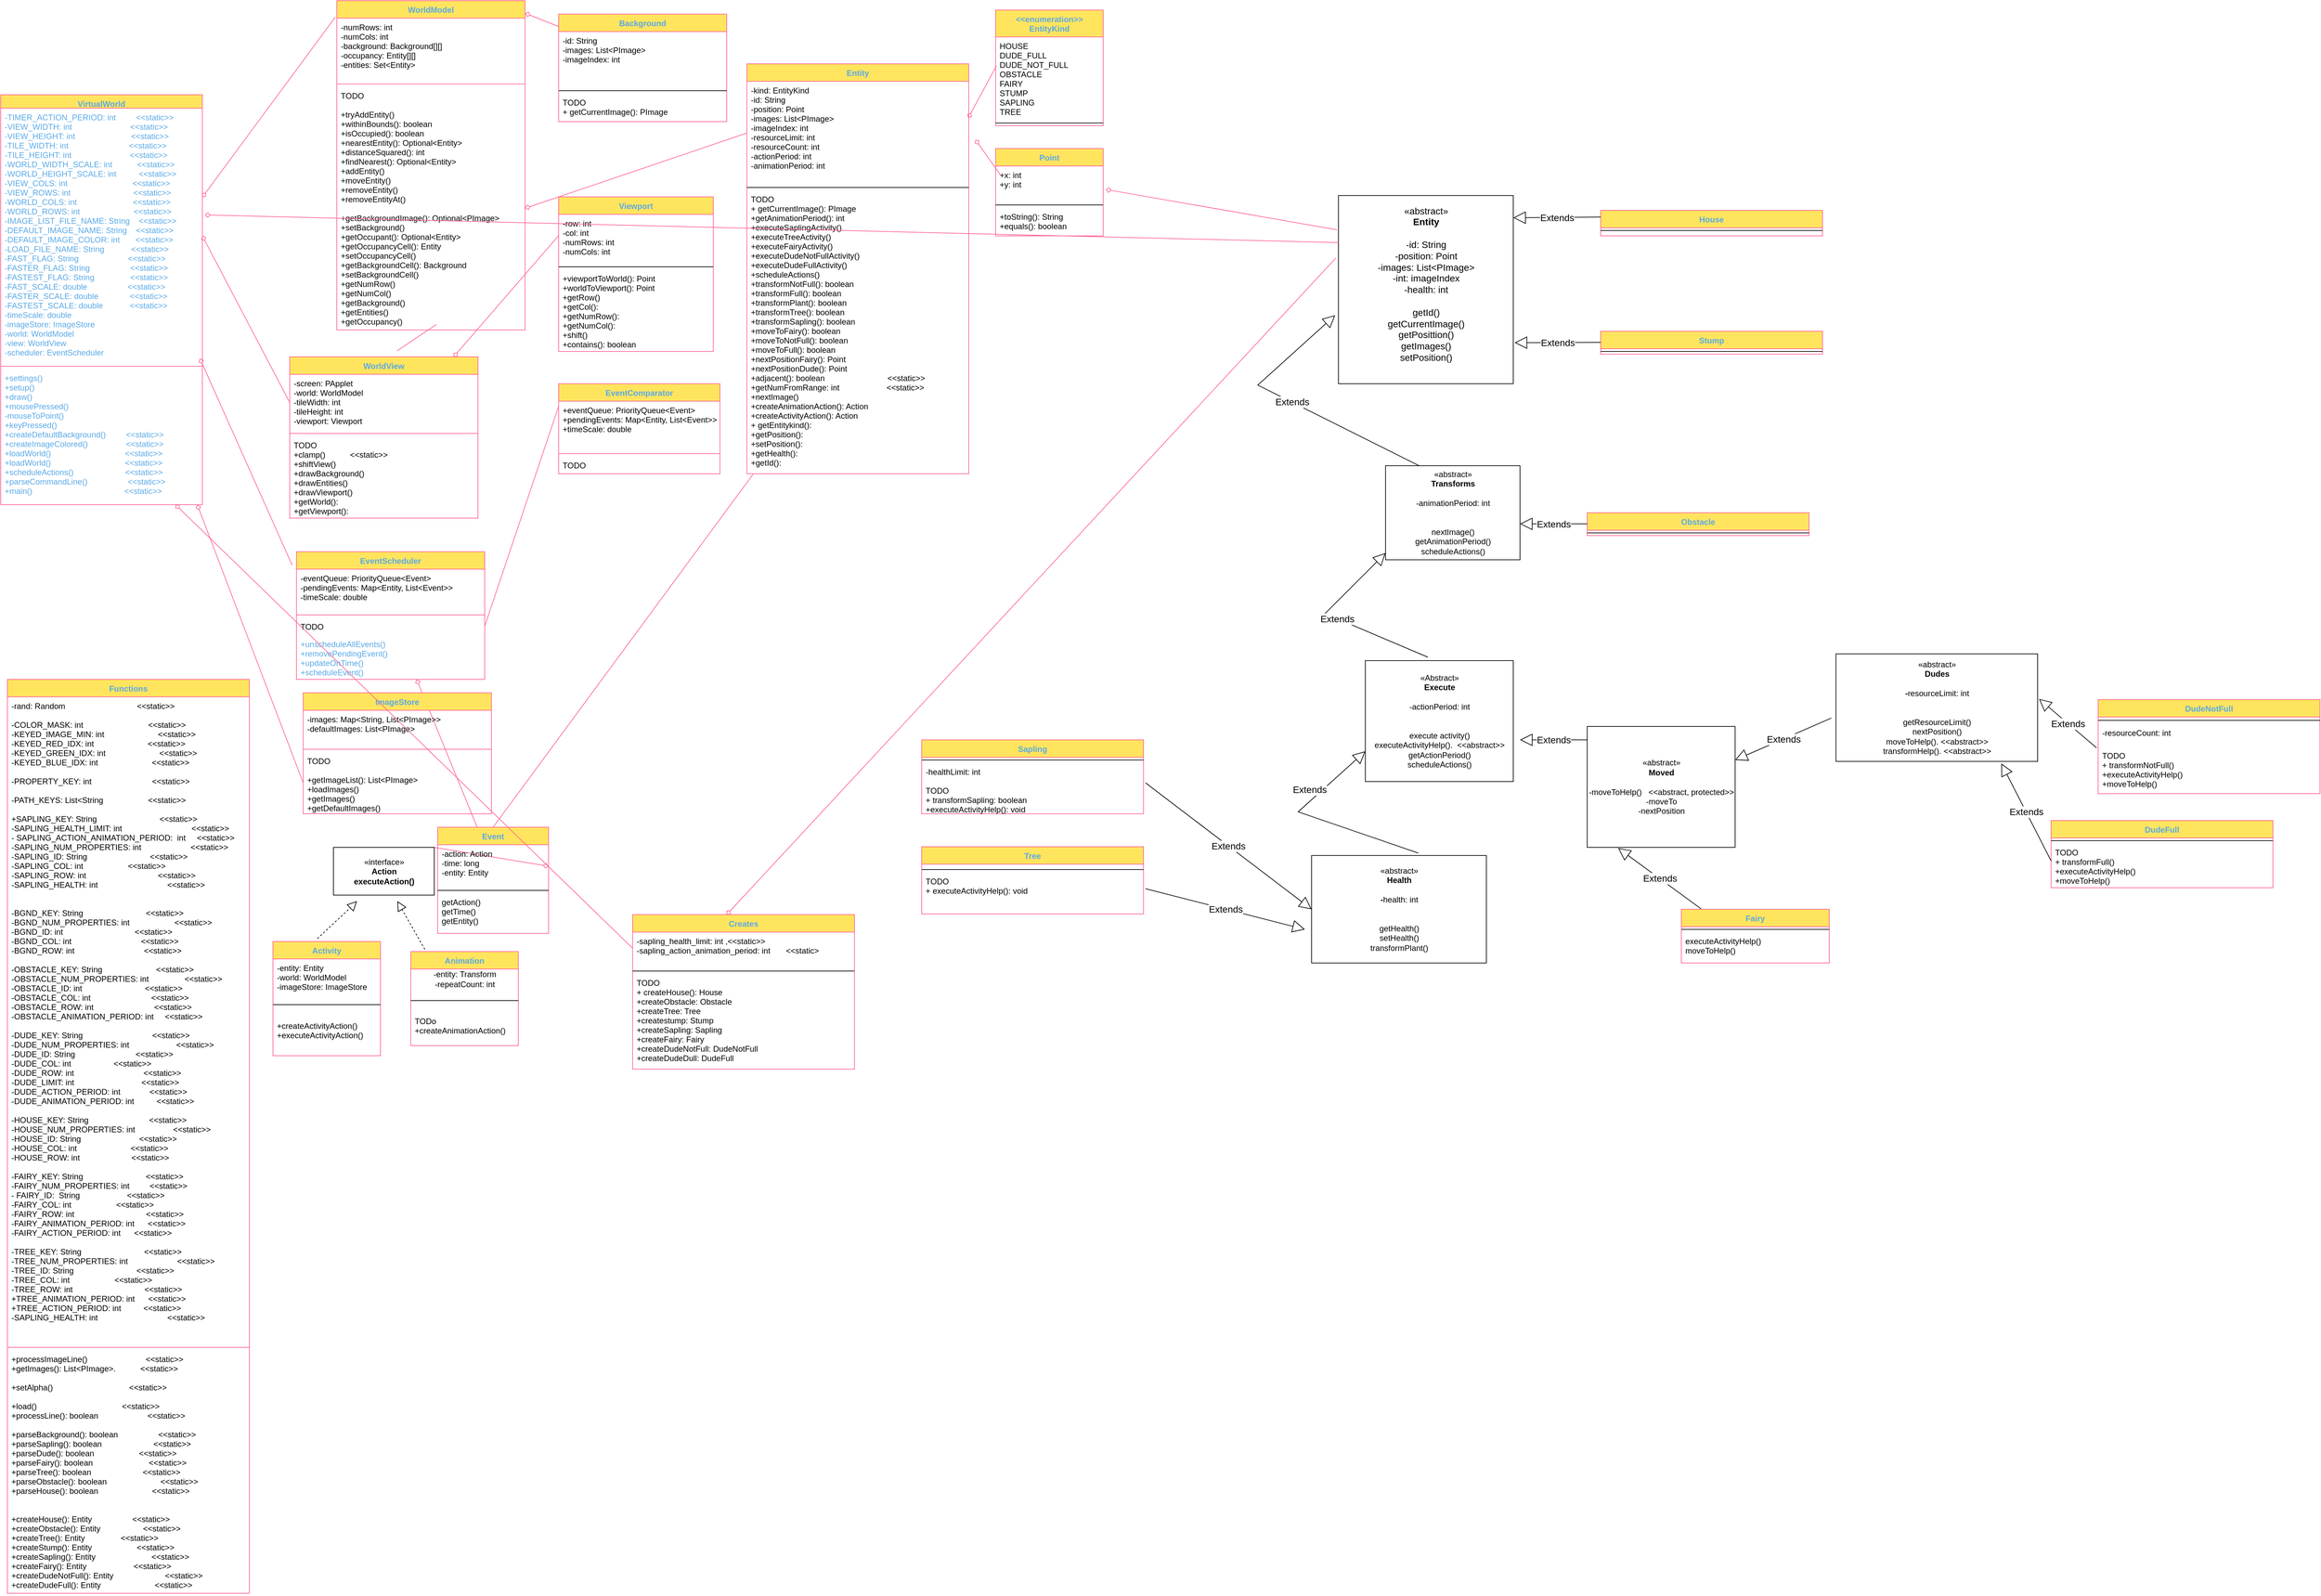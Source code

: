 <mxfile version="15.6.8" type="device"><diagram id="Yo6Zvny2ZRX3JAPKxXua" name="Page 2"><mxGraphModel dx="3106" dy="1766" grid="1" gridSize="10" guides="1" tooltips="1" connect="1" arrows="1" fold="1" page="1" pageScale="1" pageWidth="850" pageHeight="1100" math="0" shadow="0"><root><mxCell id="0"/><mxCell id="1" parent="0"/><mxCell id="8I9pphBKhg92I5GMk5e_-31" value="" style="graphMlID=e0;endArrow=none;strokeColor=#FF6392;strokeWidth=1.0;startArrow=diamond;startFill=0;endFill=1;exitX=1;exitY=0.25;exitDx=0;exitDy=0;fontColor=#5AA9E6;entryX=-0.008;entryY=-0.286;entryDx=0;entryDy=0;entryPerimeter=0;" parent="1" source="8I9pphBKhg92I5GMk5e_-50" target="8I9pphBKhg92I5GMk5e_-57" edge="1"><mxGeometry relative="1" as="geometry"/></mxCell><mxCell id="8I9pphBKhg92I5GMk5e_-32" value="" style="graphMlID=e1;endArrow=none;strokeColor=#FF6392;strokeWidth=1.0;startArrow=diamond;startFill=0;endFill=1;exitX=1;exitY=0.5;exitDx=0;exitDy=0;fontColor=#5AA9E6;entryX=0;entryY=0.5;entryDx=0;entryDy=0;" parent="1" source="8I9pphBKhg92I5GMk5e_-51" target="8I9pphBKhg92I5GMk5e_-61" edge="1"><mxGeometry relative="1" as="geometry"/></mxCell><mxCell id="8I9pphBKhg92I5GMk5e_-33" value="" style="graphMlID=e2;endArrow=none;strokeColor=#FF6392;strokeWidth=1.0;startArrow=diamond;startFill=0;endFill=1;fontColor=#5AA9E6;entryX=0;entryY=0.25;entryDx=0;entryDy=0;" parent="1" source="8I9pphBKhg92I5GMk5e_-60" target="8I9pphBKhg92I5GMk5e_-89" edge="1"><mxGeometry relative="1" as="geometry"><mxPoint x="648" y="240" as="sourcePoint"/></mxGeometry></mxCell><mxCell id="8I9pphBKhg92I5GMk5e_-34" value="" style="graphMlID=e3;endArrow=none;strokeColor=#FF6392;strokeWidth=1.0;startArrow=diamond;startFill=0;endFill=1;exitX=0.988;exitY=-0.077;exitDx=0;exitDy=0;exitPerimeter=0;fontColor=#5AA9E6;entryX=-0.023;entryY=0.105;entryDx=0;entryDy=0;entryPerimeter=0;" parent="1" source="8I9pphBKhg92I5GMk5e_-53" target="8I9pphBKhg92I5GMk5e_-64" edge="1"><mxGeometry relative="1" as="geometry"><mxPoint x="840" y="580" as="targetPoint"/></mxGeometry></mxCell><mxCell id="8I9pphBKhg92I5GMk5e_-35" value="" style="graphMlID=e4;endArrow=none;strokeColor=#FF6392;strokeWidth=1.0;startArrow=diamond;startFill=0;endFill=1;exitX=0.975;exitY=1;exitDx=0;exitDy=0;exitPerimeter=0;fontColor=#5AA9E6;entryX=0;entryY=0.5;entryDx=0;entryDy=0;" parent="1" source="8I9pphBKhg92I5GMk5e_-53" target="8I9pphBKhg92I5GMk5e_-71" edge="1"><mxGeometry relative="1" as="geometry"/></mxCell><mxCell id="8I9pphBKhg92I5GMk5e_-36" value="" style="graphMlID=e5;endArrow=none;strokeColor=#FF6392;strokeWidth=1.0;startArrow=diamond;startFill=0;endFill=1;fontColor=#5AA9E6;exitX=1.001;exitY=-0.077;exitDx=0;exitDy=0;exitPerimeter=0;" parent="1" source="8I9pphBKhg92I5GMk5e_-55" target="8I9pphBKhg92I5GMk5e_-82" edge="1"><mxGeometry relative="1" as="geometry"/></mxCell><mxCell id="8I9pphBKhg92I5GMk5e_-37" value="" style="graphMlID=e6;endArrow=none;strokeColor=#FF6392;strokeWidth=1.0;startArrow=diamond;startFill=0;endFill=1;fontColor=#5AA9E6;" parent="1" source="8I9pphBKhg92I5GMk5e_-64" target="8I9pphBKhg92I5GMk5e_-97" edge="1"><mxGeometry relative="1" as="geometry"/></mxCell><mxCell id="8I9pphBKhg92I5GMk5e_-38" value="" style="graphMlID=e7;endArrow=none;strokeColor=#FF6392;strokeWidth=1.0;startArrow=none;startFill=1;endFill=1;fontColor=#5AA9E6;entryX=0;entryY=0.25;entryDx=0;entryDy=0;exitX=1;exitY=0.5;exitDx=0;exitDy=0;" parent="1" source="8I9pphBKhg92I5GMk5e_-67" target="8I9pphBKhg92I5GMk5e_-72" edge="1"><mxGeometry relative="1" as="geometry"/></mxCell><mxCell id="8I9pphBKhg92I5GMk5e_-39" value="" style="graphMlID=e8;endArrow=none;strokeColor=#FF6392;strokeWidth=1.0;startArrow=diamond;startFill=0;endFill=1;fontColor=#5AA9E6;exitX=1;exitY=0.5;exitDx=0;exitDy=0;entryX=0;entryY=0.5;entryDx=0;entryDy=0;" parent="1" source="8I9pphBKhg92I5GMk5e_-57" target="8I9pphBKhg92I5GMk5e_-86" edge="1"><mxGeometry relative="1" as="geometry"><mxPoint x="710" y="80" as="sourcePoint"/></mxGeometry></mxCell><mxCell id="8I9pphBKhg92I5GMk5e_-40" value="" style="graphMlID=e9;endArrow=none;strokeColor=#FF6392;strokeWidth=1.0;startArrow=diamond;startFill=0;endFill=1;fontColor=#5AA9E6;exitX=1.025;exitY=0.648;exitDx=0;exitDy=0;exitPerimeter=0;entryX=-0.008;entryY=0.182;entryDx=0;entryDy=0;entryPerimeter=0;" parent="1" source="8I9pphBKhg92I5GMk5e_-105" target="PSL6zSekMyn5U7EOFeXM-23" edge="1"><mxGeometry relative="1" as="geometry"><mxPoint x="2030" y="340" as="targetPoint"/></mxGeometry></mxCell><mxCell id="8I9pphBKhg92I5GMk5e_-41" value="" style="graphMlID=e10;endArrow=none;strokeColor=#FF6392;strokeWidth=1.0;startArrow=diamond;startFill=0;endFill=1;fontColor=#5AA9E6;exitX=0.998;exitY=0.132;exitDx=0;exitDy=0;exitPerimeter=0;entryX=0.008;entryY=0.345;entryDx=0;entryDy=0;entryPerimeter=0;" parent="1" source="8I9pphBKhg92I5GMk5e_-85" target="8I9pphBKhg92I5GMk5e_-101" edge="1"><mxGeometry relative="1" as="geometry"/></mxCell><mxCell id="8I9pphBKhg92I5GMk5e_-42" value="" style="graphMlID=e11;endArrow=none;strokeColor=#FF6392;strokeWidth=1.0;startArrow=diamond;startFill=0;endFill=1;fontColor=#5AA9E6;exitX=1;exitY=0.5;exitDx=0;exitDy=0;entryX=1;entryY=0;entryDx=0;entryDy=0;" parent="1" source="8I9pphBKhg92I5GMk5e_-97" target="Oi-61myLRJKskoM-Dxp5-6" edge="1"><mxGeometry relative="1" as="geometry"><mxPoint x="990" y="1093" as="targetPoint"/></mxGeometry></mxCell><mxCell id="8I9pphBKhg92I5GMk5e_-44" value="" style="graphMlID=e13;endArrow=none;strokeColor=#FF6392;strokeWidth=1.0;startArrow=none;startFill=1;endFill=1;fontColor=#5AA9E6;entryX=0.528;entryY=0.978;entryDx=0;entryDy=0;entryPerimeter=0;exitX=0.57;exitY=-0.037;exitDx=0;exitDy=0;exitPerimeter=0;" parent="1" source="8I9pphBKhg92I5GMk5e_-60" target="8I9pphBKhg92I5GMk5e_-57" edge="1"><mxGeometry relative="1" as="geometry"/></mxCell><mxCell id="8I9pphBKhg92I5GMk5e_-45" value="" style="graphMlID=e14;endArrow=none;strokeColor=#FF6392;strokeWidth=1.0;startArrow=none;startFill=1;endFill=1;fontColor=#5AA9E6;exitX=0.5;exitY=0;exitDx=0;exitDy=0;" parent="1" source="8I9pphBKhg92I5GMk5e_-96" target="8I9pphBKhg92I5GMk5e_-88" edge="1"><mxGeometry relative="1" as="geometry"><mxPoint x="1177.699" y="279.661" as="targetPoint"/></mxGeometry></mxCell><mxCell id="8I9pphBKhg92I5GMk5e_-50" value="VirtualWorld" style="swimlane;fontStyle=1;align=center;verticalAlign=top;childLayout=stackLayout;horizontal=1;startSize=20;horizontalStack=0;resizeParent=1;resizeParentMax=0;resizeLast=0;collapsible=1;marginBottom=0;hachureGap=4;pointerEvents=0;fillColor=#FFE45E;strokeColor=#FF6392;fontColor=#5AA9E6;" parent="1" vertex="1"><mxGeometry x="20" y="150" width="300" height="610" as="geometry"/></mxCell><mxCell id="8I9pphBKhg92I5GMk5e_-51" value="-TIMER_ACTION_PERIOD: int         &lt;&lt;static&gt;&gt;&#10;-VIEW_WIDTH: int                          &lt;&lt;static&gt;&gt;&#10;-VIEW_HEIGHT: int                         &lt;&lt;static&gt;&gt;&#10;-TILE_WIDTH: int                           &lt;&lt;static&gt;&gt;&#10;-TILE_HEIGHT: int                          &lt;&lt;static&gt;&gt;&#10;-WORLD_WIDTH_SCALE: int           &lt;&lt;static&gt;&gt;&#10;-WORLD_HEIGHT_SCALE: int          &lt;&lt;static&gt;&gt;&#10;-VIEW_COLS: int                             &lt;&lt;static&gt;&gt;&#10;-VIEW_ROWS: int                            &lt;&lt;static&gt;&gt;&#10;-WORLD_COLS: int                         &lt;&lt;static&gt;&gt;&#10;-WORLD_ROWS: int                        &lt;&lt;static&gt;&gt;&#10;-IMAGE_LIST_FILE_NAME: String    &lt;&lt;static&gt;&gt;&#10;-DEFAULT_IMAGE_NAME: String    &lt;&lt;static&gt;&gt;&#10;-DEFAULT_IMAGE_COLOR: int       &lt;&lt;static&gt;&gt;&#10;-LOAD_FILE_NAME: String            &lt;&lt;static&gt;&gt;&#10;-FAST_FLAG: String                      &lt;&lt;static&gt;&gt;&#10;-FASTER_FLAG: String                  &lt;&lt;static&gt;&gt;&#10;-FASTEST_FLAG: String                &lt;&lt;static&gt;&gt;&#10;-FAST_SCALE: double                  &lt;&lt;static&gt;&gt;&#10;-FASTER_SCALE: double              &lt;&lt;static&gt;&gt;&#10;-FASTEST_SCALE: double            &lt;&lt;static&gt;&gt;&#10;-timeScale: double&#10;-imageStore: ImageStore&#10;-world: WorldModel&#10;-view: WorldView&#10;-scheduler: EventScheduler" style="text;strokeColor=none;fillColor=none;align=left;verticalAlign=top;spacingLeft=4;spacingRight=4;overflow=hidden;rotatable=0;points=[[0,0.5],[1,0.5]];portConstraint=eastwest;fontColor=#5AA9E6;" parent="8I9pphBKhg92I5GMk5e_-50" vertex="1"><mxGeometry y="20" width="300" height="380" as="geometry"/></mxCell><mxCell id="8I9pphBKhg92I5GMk5e_-52" value="" style="line;strokeWidth=1;fillColor=none;align=left;verticalAlign=middle;spacingTop=-1;spacingLeft=3;spacingRight=3;rotatable=0;labelPosition=right;points=[];portConstraint=eastwest;strokeColor=#FF6392;fontColor=#5AA9E6;" parent="8I9pphBKhg92I5GMk5e_-50" vertex="1"><mxGeometry y="400" width="300" height="8" as="geometry"/></mxCell><mxCell id="8I9pphBKhg92I5GMk5e_-53" value="+settings()&#10;+setup()&#10;+draw()&#10;+mousePressed()&#10;-mouseToPoint()&#10;+keyPressed()&#10;+createDefaultBackground()         &lt;&lt;static&gt;&gt;&#10;+createImageColored()                 &lt;&lt;static&gt;&gt;&#10;+loadWorld()                                 &lt;&lt;static&gt;&gt;&#10;+loadWorld()                                 &lt;&lt;static&gt;&gt;&#10;+scheduleActions()                       &lt;&lt;static&gt;&gt;&#10;+parseCommandLine()                  &lt;&lt;static&gt;&gt;&#10;+main()                                         &lt;&lt;static&gt;&gt;" style="text;strokeColor=none;fillColor=none;align=left;verticalAlign=top;spacingLeft=4;spacingRight=4;overflow=hidden;rotatable=0;points=[[0,0.5],[1,0.5]];portConstraint=eastwest;fontColor=#5AA9E6;" parent="8I9pphBKhg92I5GMk5e_-50" vertex="1"><mxGeometry y="408" width="300" height="202" as="geometry"/></mxCell><mxCell id="8I9pphBKhg92I5GMk5e_-54" value="WorldModel" style="swimlane;fontStyle=1;align=center;verticalAlign=top;childLayout=stackLayout;horizontal=1;startSize=26;horizontalStack=0;resizeParent=1;resizeParentMax=0;resizeLast=0;collapsible=1;marginBottom=0;hachureGap=4;pointerEvents=0;sketch=0;fontColor=#5AA9E6;strokeColor=#FF6392;fillColor=#FFE45E;" parent="1" vertex="1"><mxGeometry x="520" y="10" width="280" height="490" as="geometry"/></mxCell><mxCell id="8I9pphBKhg92I5GMk5e_-55" value="-numRows: int&#10;-numCols: int&#10;-background: Background[][]&#10;-occupancy: Entity[][]&#10;-entities: Set&lt;Entity&gt;" style="text;strokeColor=none;fillColor=none;align=left;verticalAlign=top;spacingLeft=4;spacingRight=4;overflow=hidden;rotatable=0;points=[[0,0.5],[1,0.5]];portConstraint=eastwest;fontColor=#000000;" parent="8I9pphBKhg92I5GMk5e_-54" vertex="1"><mxGeometry y="26" width="280" height="94" as="geometry"/></mxCell><mxCell id="8I9pphBKhg92I5GMk5e_-56" value="" style="line;strokeWidth=1;fillColor=none;align=left;verticalAlign=middle;spacingTop=-1;spacingLeft=3;spacingRight=3;rotatable=0;labelPosition=right;points=[];portConstraint=eastwest;strokeColor=#FF6392;fontColor=#5AA9E6;" parent="8I9pphBKhg92I5GMk5e_-54" vertex="1"><mxGeometry y="120" width="280" height="8" as="geometry"/></mxCell><mxCell id="8I9pphBKhg92I5GMk5e_-57" value="TODO&#10;&#10;+tryAddEntity()                             &#10;+withinBounds(): boolean                     &#10;+isOccupied(): boolean&#10;+nearestEntity(): Optional&lt;Entity&gt;           &#10;+distanceSquared(): int                      &#10;+findNearest(): Optional&lt;Entity&gt;             &#10;+addEntity()                                &#10;+moveEntity()                                &#10;+removeEntity()                             &#10;+removeEntityAt()                          &#10;&#10;+getBackgroundImage(): Optional&lt;PImage&gt;      &#10;+setBackground()                             &#10;+getOccupant(): Optional&lt;Entity&gt;             &#10;+getOccupancyCell(): Entity                 &#10;+setOccupancyCell()                        &#10;+getBackgroundCell(): Background            &#10;+setBackgroundCell()  &#10;+getNumRow()&#10;+getNumCol()&#10;+getBackground()&#10;+getEntities()&#10;+getOccupancy()                       " style="text;strokeColor=none;fillColor=none;align=left;verticalAlign=top;spacingLeft=4;spacingRight=4;overflow=hidden;rotatable=0;points=[[0,0.5],[1,0.5]];portConstraint=eastwest;fontColor=#020405;" parent="8I9pphBKhg92I5GMk5e_-54" vertex="1"><mxGeometry y="128" width="280" height="362" as="geometry"/></mxCell><mxCell id="8I9pphBKhg92I5GMk5e_-60" value="WorldView" style="swimlane;fontStyle=1;align=center;verticalAlign=top;childLayout=stackLayout;horizontal=1;startSize=26;horizontalStack=0;resizeParent=1;resizeParentMax=0;resizeLast=0;collapsible=1;marginBottom=0;hachureGap=4;pointerEvents=0;sketch=0;fontColor=#5AA9E6;strokeColor=#FF6392;fillColor=#FFE45E;" parent="1" vertex="1"><mxGeometry x="450" y="540" width="280" height="240" as="geometry"/></mxCell><mxCell id="8I9pphBKhg92I5GMk5e_-61" value="-screen: PApplet&#10;-world: WorldModel&#10;-tileWidth: int&#10;-tileHeight: int&#10;-viewport: Viewport" style="text;strokeColor=none;fillColor=none;align=left;verticalAlign=top;spacingLeft=4;spacingRight=4;overflow=hidden;rotatable=0;points=[[0,0.5],[1,0.5]];portConstraint=eastwest;fontColor=#000000;" parent="8I9pphBKhg92I5GMk5e_-60" vertex="1"><mxGeometry y="26" width="280" height="84" as="geometry"/></mxCell><mxCell id="8I9pphBKhg92I5GMk5e_-62" value="" style="line;strokeWidth=1;fillColor=none;align=left;verticalAlign=middle;spacingTop=-1;spacingLeft=3;spacingRight=3;rotatable=0;labelPosition=right;points=[];portConstraint=eastwest;strokeColor=#FF6392;fontColor=#5AA9E6;" parent="8I9pphBKhg92I5GMk5e_-60" vertex="1"><mxGeometry y="110" width="280" height="8" as="geometry"/></mxCell><mxCell id="8I9pphBKhg92I5GMk5e_-63" value="TODO&#10;+clamp()           &lt;&lt;static&gt;&gt;                          &#10;+shiftView()                                 &#10;+drawBackground()                           &#10;+drawEntities()                             &#10;+drawViewport()    &#10;+getWorld():&#10;+getViewport():                         " style="text;strokeColor=none;fillColor=none;align=left;verticalAlign=top;spacingLeft=4;spacingRight=4;overflow=hidden;rotatable=0;points=[[0,0.5],[1,0.5]];portConstraint=eastwest;fontColor=#000000;" parent="8I9pphBKhg92I5GMk5e_-60" vertex="1"><mxGeometry y="118" width="280" height="122" as="geometry"/></mxCell><mxCell id="8I9pphBKhg92I5GMk5e_-64" value="EventScheduler" style="swimlane;fontStyle=1;align=center;verticalAlign=top;childLayout=stackLayout;horizontal=1;startSize=26;horizontalStack=0;resizeParent=1;resizeParentMax=0;resizeLast=0;collapsible=1;marginBottom=0;hachureGap=4;pointerEvents=0;sketch=0;fontColor=#5AA9E6;strokeColor=#FF6392;fillColor=#FFE45E;" parent="1" vertex="1"><mxGeometry x="460" y="830" width="280" height="190" as="geometry"/></mxCell><mxCell id="8I9pphBKhg92I5GMk5e_-65" value="-eventQueue: PriorityQueue&lt;Event&gt;&#10;-pendingEvents: Map&lt;Entity, List&lt;Event&gt;&gt;&#10;-timeScale: double" style="text;strokeColor=none;fillColor=none;align=left;verticalAlign=top;spacingLeft=4;spacingRight=4;overflow=hidden;rotatable=0;points=[[0,0.5],[1,0.5]];portConstraint=eastwest;fontColor=#000000;" parent="8I9pphBKhg92I5GMk5e_-64" vertex="1"><mxGeometry y="26" width="280" height="64" as="geometry"/></mxCell><mxCell id="8I9pphBKhg92I5GMk5e_-66" value="" style="line;strokeWidth=1;fillColor=none;align=left;verticalAlign=middle;spacingTop=-1;spacingLeft=3;spacingRight=3;rotatable=0;labelPosition=right;points=[];portConstraint=eastwest;strokeColor=#FF6392;fontColor=#5AA9E6;" parent="8I9pphBKhg92I5GMk5e_-64" vertex="1"><mxGeometry y="90" width="280" height="8" as="geometry"/></mxCell><mxCell id="8I9pphBKhg92I5GMk5e_-67" value="TODO" style="text;strokeColor=none;fillColor=none;align=left;verticalAlign=top;spacingLeft=4;spacingRight=4;overflow=hidden;rotatable=0;points=[[0,0.5],[1,0.5]];portConstraint=eastwest;fontColor=#000000;" parent="8I9pphBKhg92I5GMk5e_-64" vertex="1"><mxGeometry y="98" width="280" height="26" as="geometry"/></mxCell><mxCell id="8I9pphBKhg92I5GMk5e_-76" value="+unscheduleAllEvents()                       &#10;+removePendingEvent()                       &#10;+updateOnTime()   &#10;+scheduleEvent()                                                      " style="text;strokeColor=none;fillColor=none;align=left;verticalAlign=top;spacingLeft=4;spacingRight=4;overflow=hidden;rotatable=0;points=[[0,0.5],[1,0.5]];portConstraint=eastwest;fontColor=#5AA9E6;" parent="8I9pphBKhg92I5GMk5e_-64" vertex="1"><mxGeometry y="124" width="280" height="66" as="geometry"/></mxCell><mxCell id="8I9pphBKhg92I5GMk5e_-68" value="ImageStore" style="swimlane;fontStyle=1;align=center;verticalAlign=top;childLayout=stackLayout;horizontal=1;startSize=26;horizontalStack=0;resizeParent=1;resizeParentMax=0;resizeLast=0;collapsible=1;marginBottom=0;hachureGap=4;pointerEvents=0;sketch=0;fontColor=#5AA9E6;strokeColor=#FF6392;fillColor=#FFE45E;" parent="1" vertex="1"><mxGeometry x="470" y="1040" width="280" height="180" as="geometry"/></mxCell><mxCell id="8I9pphBKhg92I5GMk5e_-69" value="-images: Map&lt;String, List&lt;PImage&gt;&gt;&#10;-defaultImages: List&lt;PImage&gt;" style="text;strokeColor=none;fillColor=none;align=left;verticalAlign=top;spacingLeft=4;spacingRight=4;overflow=hidden;rotatable=0;points=[[0,0.5],[1,0.5]];portConstraint=eastwest;fontColor=#000000;" parent="8I9pphBKhg92I5GMk5e_-68" vertex="1"><mxGeometry y="26" width="280" height="54" as="geometry"/></mxCell><mxCell id="8I9pphBKhg92I5GMk5e_-70" value="" style="line;strokeWidth=1;fillColor=none;align=left;verticalAlign=middle;spacingTop=-1;spacingLeft=3;spacingRight=3;rotatable=0;labelPosition=right;points=[];portConstraint=eastwest;strokeColor=#FF6392;fontColor=#5AA9E6;" parent="8I9pphBKhg92I5GMk5e_-68" vertex="1"><mxGeometry y="80" width="280" height="8" as="geometry"/></mxCell><mxCell id="8I9pphBKhg92I5GMk5e_-71" value="TODO&#10;&#10;+getImageList(): List&lt;PImage&gt;             &#10;+loadImages()    &#10;+getImages()&#10;+getDefaultImages()                         " style="text;strokeColor=none;fillColor=none;align=left;verticalAlign=top;spacingLeft=4;spacingRight=4;overflow=hidden;rotatable=0;points=[[0,0.5],[1,0.5]];portConstraint=eastwest;fontColor=#000000;" parent="8I9pphBKhg92I5GMk5e_-68" vertex="1"><mxGeometry y="88" width="280" height="92" as="geometry"/></mxCell><mxCell id="8I9pphBKhg92I5GMk5e_-72" value="EventComparator" style="swimlane;fontStyle=1;align=center;verticalAlign=top;childLayout=stackLayout;horizontal=1;startSize=26;horizontalStack=0;resizeParent=1;resizeParentMax=0;resizeLast=0;collapsible=1;marginBottom=0;hachureGap=4;pointerEvents=0;sketch=0;fontColor=#5AA9E6;strokeColor=#FF6392;fillColor=#FFE45E;" parent="1" vertex="1"><mxGeometry x="850" y="580" width="240" height="134" as="geometry"/></mxCell><mxCell id="8I9pphBKhg92I5GMk5e_-73" value="+eventQueue: PriorityQueue&lt;Event&gt;&#10;+pendingEvents: Map&lt;Entity, List&lt;Event&gt;&gt;&#10;+timeScale: double" style="text;strokeColor=none;fillColor=none;align=left;verticalAlign=top;spacingLeft=4;spacingRight=4;overflow=hidden;rotatable=0;points=[[0,0.5],[1,0.5]];portConstraint=eastwest;fontColor=#000000;" parent="8I9pphBKhg92I5GMk5e_-72" vertex="1"><mxGeometry y="26" width="240" height="74" as="geometry"/></mxCell><mxCell id="8I9pphBKhg92I5GMk5e_-74" value="" style="line;strokeWidth=1;fillColor=none;align=left;verticalAlign=middle;spacingTop=-1;spacingLeft=3;spacingRight=3;rotatable=0;labelPosition=right;points=[];portConstraint=eastwest;strokeColor=#FF6392;fontColor=#5AA9E6;" parent="8I9pphBKhg92I5GMk5e_-72" vertex="1"><mxGeometry y="100" width="240" height="8" as="geometry"/></mxCell><mxCell id="8I9pphBKhg92I5GMk5e_-75" value="TODO" style="text;strokeColor=none;fillColor=none;align=left;verticalAlign=top;spacingLeft=4;spacingRight=4;overflow=hidden;rotatable=0;points=[[0,0.5],[1,0.5]];portConstraint=eastwest;fontColor=#000000;" parent="8I9pphBKhg92I5GMk5e_-72" vertex="1"><mxGeometry y="108" width="240" height="26" as="geometry"/></mxCell><mxCell id="8I9pphBKhg92I5GMk5e_-77" value="Functions" style="swimlane;fontStyle=1;align=center;verticalAlign=top;childLayout=stackLayout;horizontal=1;startSize=26;horizontalStack=0;resizeParent=1;resizeParentMax=0;resizeLast=0;collapsible=1;marginBottom=0;hachureGap=4;pointerEvents=0;sketch=0;fontColor=#5AA9E6;strokeColor=#FF6392;fillColor=#FFE45E;" parent="1" vertex="1"><mxGeometry x="30.0" y="1020" width="360" height="1360" as="geometry"/></mxCell><mxCell id="8I9pphBKhg92I5GMk5e_-78" value="-rand: Random                                &lt;&lt;static&gt;&gt;&#10;&#10;-COLOR_MASK: int                             &lt;&lt;static&gt;&gt;&#10;-KEYED_IMAGE_MIN: int                        &lt;&lt;static&gt;&gt;&#10;-KEYED_RED_IDX: int                        &lt;&lt;static&gt;&gt;&#10;-KEYED_GREEN_IDX: int                        &lt;&lt;static&gt;&gt;&#10;-KEYED_BLUE_IDX: int                        &lt;&lt;static&gt;&gt;&#10;&#10;-PROPERTY_KEY: int                           &lt;&lt;static&gt;&gt;&#10;&#10;-PATH_KEYS: List&lt;String                    &lt;&lt;static&gt;&gt;&#10;&#10;+SAPLING_KEY: String                            &lt;&lt;static&gt;&gt;&#10;-SAPLING_HEALTH_LIMIT: int                               &lt;&lt;static&gt;&gt;&#10;- SAPLING_ACTION_ANIMATION_PERIOD:  int     &lt;&lt;static&gt;&gt;&#10;-SAPLING_NUM_PROPERTIES: int                      &lt;&lt;static&gt;&gt;&#10;-SAPLING_ID: String                            &lt;&lt;static&gt;&gt;&#10;-SAPLING_COL: int                    &lt;&lt;static&gt;&gt;&#10;-SAPLING_ROW: int                                &lt;&lt;static&gt;&gt;&#10;-SAPLING_HEALTH: int                               &lt;&lt;static&gt;&gt;&#10;&#10;&#10;-BGND_KEY: String                            &lt;&lt;static&gt;&gt;&#10;-BGND_NUM_PROPERTIES: int                    &lt;&lt;static&gt;&gt;&#10;-BGND_ID: int                                &lt;&lt;static&gt;&gt;&#10;-BGND_COL: int                               &lt;&lt;static&gt;&gt;&#10;-BGND_ROW: int                               &lt;&lt;static&gt;&gt;&#10;&#10;-OBSTACLE_KEY: String                        &lt;&lt;static&gt;&gt;&#10;-OBSTACLE_NUM_PROPERTIES: int                &lt;&lt;static&gt;&gt;&#10;-OBSTACLE_ID: int                            &lt;&lt;static&gt;&gt;&#10;-OBSTACLE_COL: int                           &lt;&lt;static&gt;&gt;&#10;-OBSTACLE_ROW: int                           &lt;&lt;static&gt;&gt;&#10;-OBSTACLE_ANIMATION_PERIOD: int     &lt;&lt;static&gt;&gt;&#10;&#10;-DUDE_KEY: String                               &lt;&lt;static&gt;&gt;&#10;-DUDE_NUM_PROPERTIES: int                     &lt;&lt;static&gt;&gt;&#10;-DUDE_ID: String                           &lt;&lt;static&gt;&gt;&#10;-DUDE_COL: int                   &lt;&lt;static&gt;&gt;&#10;-DUDE_ROW: int                               &lt;&lt;static&gt;&gt;&#10;-DUDE_LIMIT: int                              &lt;&lt;static&gt;&gt;&#10;-DUDE_ACTION_PERIOD: int             &lt;&lt;static&gt;&gt;&#10;-DUDE_ANIMATION_PERIOD: int          &lt;&lt;static&gt;&gt;&#10;&#10;-HOUSE_KEY: String                           &lt;&lt;static&gt;&gt;&#10;-HOUSE_NUM_PROPERTIES: int                 &lt;&lt;static&gt;&gt;&#10;-HOUSE_ID: String                          &lt;&lt;static&gt;&gt;&#10;-HOUSE_COL: int                        &lt;&lt;static&gt;&gt;&#10;-HOUSE_ROW: int                       &lt;&lt;static&gt;&gt;&#10;&#10;-FAIRY_KEY: String                            &lt;&lt;static&gt;&gt;&#10;-FAIRY_NUM_PROPERTIES: int         &lt;&lt;static&gt;&gt;&#10;- FAIRY_ID:  String                     &lt;&lt;static&gt;&gt;&#10;-FAIRY_COL: int                    &lt;&lt;static&gt;&gt;&#10;-FAIRY_ROW: int                                &lt;&lt;static&gt;&gt;&#10;-FAIRY_ANIMATION_PERIOD: int      &lt;&lt;static&gt;&gt;&#10;-FAIRY_ACTION_PERIOD: int      &lt;&lt;static&gt;&gt;&#10;&#10;-TREE_KEY: String                            &lt;&lt;static&gt;&gt;&#10;-TREE_NUM_PROPERTIES: int                      &lt;&lt;static&gt;&gt;&#10;-TREE_ID: String                            &lt;&lt;static&gt;&gt;&#10;-TREE_COL: int                    &lt;&lt;static&gt;&gt;&#10;-TREE_ROW: int                                &lt;&lt;static&gt;&gt;&#10;+TREE_ANIMATION_PERIOD: int      &lt;&lt;static&gt;&gt;&#10;+TREE_ACTION_PERIOD: int          &lt;&lt;static&gt;&gt;&#10;-SAPLING_HEALTH: int                               &lt;&lt;static&gt;&gt;&#10;" style="text;strokeColor=none;fillColor=none;align=left;verticalAlign=top;spacingLeft=4;spacingRight=4;overflow=hidden;rotatable=0;points=[[0,0.5],[1,0.5]];portConstraint=eastwest;fontColor=#000000;" parent="8I9pphBKhg92I5GMk5e_-77" vertex="1"><mxGeometry y="26" width="360" height="964" as="geometry"/></mxCell><mxCell id="8I9pphBKhg92I5GMk5e_-79" value="" style="line;strokeWidth=1;fillColor=none;align=left;verticalAlign=middle;spacingTop=-1;spacingLeft=3;spacingRight=3;rotatable=0;labelPosition=right;points=[];portConstraint=eastwest;strokeColor=#FF6392;fontColor=#5AA9E6;" parent="8I9pphBKhg92I5GMk5e_-77" vertex="1"><mxGeometry y="990" width="360" height="8" as="geometry"/></mxCell><mxCell id="8I9pphBKhg92I5GMk5e_-80" value="+processImageLine()                          &lt;&lt;static&gt;&gt;&#10;+getImages(): List&lt;PImage&gt;.           &lt;&lt;static&gt;&gt;&#10;&#10;+setAlpha()                                  &lt;&lt;static&gt;&gt;&#10;&#10;+load()                                      &lt;&lt;static&gt;&gt;&#10;+processLine(): boolean                      &lt;&lt;static&gt;&gt;&#10;&#10;+parseBackground(): boolean                  &lt;&lt;static&gt;&gt;&#10;+parseSapling(): boolean                       &lt;&lt;static&gt;&gt;&#10;+parseDude(): boolean                    &lt;&lt;static&gt;&gt;&#10;+parseFairy(): boolean                         &lt;&lt;static&gt;&gt;&#10;+parseTree(): boolean                       &lt;&lt;static&gt;&gt;&#10;+parseObstacle(): boolean                        &lt;&lt;static&gt;&gt;&#10;+parseHouse(): boolean                        &lt;&lt;static&gt;&gt;&#10;&#10;&#10;+createHouse(): Entity                  &lt;&lt;static&gt;&gt;&#10;+createObstacle(): Entity                   &lt;&lt;static&gt;&gt;&#10;+createTree(): Entity                &lt;&lt;static&gt;&gt;&#10;+createStump(): Entity                    &lt;&lt;static&gt;&gt;&#10;+createSapling(): Entity                         &lt;&lt;static&gt;&gt;&#10;+createFairy(): Entity                     &lt;&lt;static&gt;&gt;&#10;+createDudeNotFull(): Entity                       &lt;&lt;static&gt;&gt;&#10;+createDudeFull(): Entity                        &lt;&lt;static&gt;&gt;" style="text;strokeColor=none;fillColor=none;align=left;verticalAlign=top;spacingLeft=4;spacingRight=4;overflow=hidden;rotatable=0;points=[[0,0.5],[1,0.5]];portConstraint=eastwest;fontColor=#000000;" parent="8I9pphBKhg92I5GMk5e_-77" vertex="1"><mxGeometry y="998" width="360" height="362" as="geometry"/></mxCell><mxCell id="8I9pphBKhg92I5GMk5e_-81" value="Background" style="swimlane;fontStyle=1;align=center;verticalAlign=top;childLayout=stackLayout;horizontal=1;startSize=26;horizontalStack=0;resizeParent=1;resizeParentMax=0;resizeLast=0;collapsible=1;marginBottom=0;hachureGap=4;pointerEvents=0;sketch=0;fontColor=#5AA9E6;strokeColor=#FF6392;fillColor=#FFE45E;" parent="1" vertex="1"><mxGeometry x="850" y="30" width="250" height="160" as="geometry"/></mxCell><mxCell id="8I9pphBKhg92I5GMk5e_-82" value="-id: String&#10;-images: List&lt;PImage&gt;&#10;-imageIndex: int&#10;" style="text;strokeColor=none;fillColor=none;align=left;verticalAlign=top;spacingLeft=4;spacingRight=4;overflow=hidden;rotatable=0;points=[[0,0.5],[1,0.5]];portConstraint=eastwest;" parent="8I9pphBKhg92I5GMk5e_-81" vertex="1"><mxGeometry y="26" width="250" height="84" as="geometry"/></mxCell><mxCell id="8I9pphBKhg92I5GMk5e_-83" value="" style="line;strokeWidth=1;fillColor=none;align=left;verticalAlign=middle;spacingTop=-1;spacingLeft=3;spacingRight=3;rotatable=0;labelPosition=right;points=[];portConstraint=eastwest;" parent="8I9pphBKhg92I5GMk5e_-81" vertex="1"><mxGeometry y="110" width="250" height="8" as="geometry"/></mxCell><mxCell id="8I9pphBKhg92I5GMk5e_-84" value="TODO&#10;+ getCurrentImage(): PImage" style="text;strokeColor=none;fillColor=none;align=left;verticalAlign=top;spacingLeft=4;spacingRight=4;overflow=hidden;rotatable=0;points=[[0,0.5],[1,0.5]];portConstraint=eastwest;" parent="8I9pphBKhg92I5GMk5e_-81" vertex="1"><mxGeometry y="118" width="250" height="42" as="geometry"/></mxCell><mxCell id="8I9pphBKhg92I5GMk5e_-85" value="Entity" style="swimlane;fontStyle=1;align=center;verticalAlign=top;childLayout=stackLayout;horizontal=1;startSize=26;horizontalStack=0;resizeParent=1;resizeParentMax=0;resizeLast=0;collapsible=1;marginBottom=0;hachureGap=4;pointerEvents=0;sketch=0;fontColor=#5AA9E6;strokeColor=#FF6392;fillColor=#FFE45E;" parent="1" vertex="1"><mxGeometry x="1130" y="104" width="330" height="610" as="geometry"/></mxCell><mxCell id="8I9pphBKhg92I5GMk5e_-86" value="-kind: EntityKind&#10;-id: String&#10;-position: Point&#10;-images: List&lt;PImage&gt;&#10;-imageIndex: int&#10;-resourceLimit: int&#10;-resourceCount: int&#10;-actionPeriod: int&#10;-animationPeriod: int&#10; " style="text;strokeColor=none;fillColor=none;align=left;verticalAlign=top;spacingLeft=4;spacingRight=4;overflow=hidden;rotatable=0;points=[[0,0.5],[1,0.5]];portConstraint=eastwest;" parent="8I9pphBKhg92I5GMk5e_-85" vertex="1"><mxGeometry y="26" width="330" height="154" as="geometry"/></mxCell><mxCell id="8I9pphBKhg92I5GMk5e_-87" value="" style="line;strokeWidth=1;fillColor=none;align=left;verticalAlign=middle;spacingTop=-1;spacingLeft=3;spacingRight=3;rotatable=0;labelPosition=right;points=[];portConstraint=eastwest;" parent="8I9pphBKhg92I5GMk5e_-85" vertex="1"><mxGeometry y="180" width="330" height="8" as="geometry"/></mxCell><mxCell id="8I9pphBKhg92I5GMk5e_-88" value="TODO&#10;+ getCurrentImage(): PImage&#10;+getAnimationPeriod(): int &#10;+executeSaplingActivity()                  &#10;+executeTreeActivity()             &#10;+executeFairyActivity()                           &#10;+executeDudeNotFullActivity()                     &#10;+executeDudeFullActivity()    &#10;+scheduleActions() &#10;+transformNotFull(): boolean                 &#10;+transformFull(): boolean                &#10;+transformPlant(): boolean                       &#10;+transformTree(): boolean                    &#10;+transformSapling(): boolean     &#10;+moveToFairy(): boolean                       &#10;+moveToNotFull(): boolean                   &#10;+moveToFull(): boolean                    &#10;+nextPositionFairy(): Point                 &#10;+nextPositionDude(): Point  &#10;+adjacent(): boolean                            &lt;&lt;static&gt;&gt;&#10;+getNumFromRange: int                     &lt;&lt;static&gt;&gt;&#10;+nextImage() &#10;+createAnimationAction(): Action            &#10;+createActivityAction(): Action&#10;+ getEntitykind():&#10;+getPosition():  &#10;+setPosition():&#10;+getHealth():&#10;+getId():                 &#10;&#10;                                          &#10;                                                          &#10;  " style="text;strokeColor=none;fillColor=none;align=left;verticalAlign=top;spacingLeft=4;spacingRight=4;overflow=hidden;rotatable=0;points=[[0,0.5],[1,0.5]];portConstraint=eastwest;" parent="8I9pphBKhg92I5GMk5e_-85" vertex="1"><mxGeometry y="188" width="330" height="422" as="geometry"/></mxCell><mxCell id="8I9pphBKhg92I5GMk5e_-89" value="Viewport" style="swimlane;fontStyle=1;align=center;verticalAlign=top;childLayout=stackLayout;horizontal=1;startSize=26;horizontalStack=0;resizeParent=1;resizeParentMax=0;resizeLast=0;collapsible=1;marginBottom=0;hachureGap=4;pointerEvents=0;sketch=0;fontColor=#5AA9E6;strokeColor=#FF6392;fillColor=#FFE45E;" parent="1" vertex="1"><mxGeometry x="850" y="302.04" width="230" height="230" as="geometry"/></mxCell><mxCell id="8I9pphBKhg92I5GMk5e_-90" value="-row: int&#10;-col: int&#10;-numRows: int&#10;-numCols: int&#10;" style="text;strokeColor=none;fillColor=none;align=left;verticalAlign=top;spacingLeft=4;spacingRight=4;overflow=hidden;rotatable=0;points=[[0,0.5],[1,0.5]];portConstraint=eastwest;" parent="8I9pphBKhg92I5GMk5e_-89" vertex="1"><mxGeometry y="26" width="230" height="74" as="geometry"/></mxCell><mxCell id="8I9pphBKhg92I5GMk5e_-91" value="" style="line;strokeWidth=1;fillColor=none;align=left;verticalAlign=middle;spacingTop=-1;spacingLeft=3;spacingRight=3;rotatable=0;labelPosition=right;points=[];portConstraint=eastwest;" parent="8I9pphBKhg92I5GMk5e_-89" vertex="1"><mxGeometry y="100" width="230" height="8" as="geometry"/></mxCell><mxCell id="8I9pphBKhg92I5GMk5e_-92" value="+viewportToWorld(): Point                   &#10;+worldToViewport(): Point&#10;+getRow()&#10;+getCol():&#10;+getNumRow():&#10;+getNumCol():&#10;+shift()                                     &#10;+contains(): boolean                                             " style="text;strokeColor=none;fillColor=none;align=left;verticalAlign=top;spacingLeft=4;spacingRight=4;overflow=hidden;rotatable=0;points=[[0,0.5],[1,0.5]];portConstraint=eastwest;" parent="8I9pphBKhg92I5GMk5e_-89" vertex="1"><mxGeometry y="108" width="230" height="122" as="geometry"/></mxCell><mxCell id="8I9pphBKhg92I5GMk5e_-96" value="Event" style="swimlane;fontStyle=1;align=center;verticalAlign=top;childLayout=stackLayout;horizontal=1;startSize=26;horizontalStack=0;resizeParent=1;resizeParentMax=0;resizeLast=0;collapsible=1;marginBottom=0;hachureGap=4;pointerEvents=0;sketch=0;fontColor=#5AA9E6;strokeColor=#FF6392;fillColor=#FFE45E;" parent="1" vertex="1"><mxGeometry x="670" y="1240" width="165" height="158" as="geometry"/></mxCell><mxCell id="8I9pphBKhg92I5GMk5e_-97" value="-action: Action&#10;-time: long&#10;-entity: Entity" style="text;strokeColor=none;fillColor=none;align=left;verticalAlign=top;spacingLeft=4;spacingRight=4;overflow=hidden;rotatable=0;points=[[0,0.5],[1,0.5]];portConstraint=eastwest;" parent="8I9pphBKhg92I5GMk5e_-96" vertex="1"><mxGeometry y="26" width="165" height="64" as="geometry"/></mxCell><mxCell id="8I9pphBKhg92I5GMk5e_-98" value="" style="line;strokeWidth=1;fillColor=none;align=left;verticalAlign=middle;spacingTop=-1;spacingLeft=3;spacingRight=3;rotatable=0;labelPosition=right;points=[];portConstraint=eastwest;" parent="8I9pphBKhg92I5GMk5e_-96" vertex="1"><mxGeometry y="90" width="165" height="8" as="geometry"/></mxCell><mxCell id="8I9pphBKhg92I5GMk5e_-99" value="getAction()&#10;getTime()&#10;getEntity()" style="text;strokeColor=none;fillColor=none;align=left;verticalAlign=top;spacingLeft=4;spacingRight=4;overflow=hidden;rotatable=0;points=[[0,0.5],[1,0.5]];portConstraint=eastwest;" parent="8I9pphBKhg92I5GMk5e_-96" vertex="1"><mxGeometry y="98" width="165" height="60" as="geometry"/></mxCell><mxCell id="8I9pphBKhg92I5GMk5e_-100" value="&lt;&lt;enumeration&gt;&gt;&#10;EntityKind" style="swimlane;fontStyle=1;align=center;verticalAlign=top;childLayout=stackLayout;horizontal=1;startSize=40;horizontalStack=0;resizeParent=1;resizeParentMax=0;resizeLast=0;collapsible=1;marginBottom=0;hachureGap=4;pointerEvents=0;sketch=0;fontColor=#5AA9E6;strokeColor=#FF6392;fillColor=#FFE45E;" parent="1" vertex="1"><mxGeometry x="1500" y="24" width="160" height="172" as="geometry"/></mxCell><mxCell id="8I9pphBKhg92I5GMk5e_-101" value="HOUSE&#10;DUDE_FULL&#10;DUDE_NOT_FULL&#10;OBSTACLE&#10;FAIRY&#10;STUMP&#10;SAPLING&#10;TREE" style="text;strokeColor=none;fillColor=none;align=left;verticalAlign=top;spacingLeft=4;spacingRight=4;overflow=hidden;rotatable=0;points=[[0,0.5],[1,0.5]];portConstraint=eastwest;" parent="8I9pphBKhg92I5GMk5e_-100" vertex="1"><mxGeometry y="40" width="160" height="124" as="geometry"/></mxCell><mxCell id="8I9pphBKhg92I5GMk5e_-102" value="" style="line;strokeWidth=1;fillColor=none;align=left;verticalAlign=middle;spacingTop=-1;spacingLeft=3;spacingRight=3;rotatable=0;labelPosition=right;points=[];portConstraint=eastwest;" parent="8I9pphBKhg92I5GMk5e_-100" vertex="1"><mxGeometry y="164" width="160" height="8" as="geometry"/></mxCell><mxCell id="8I9pphBKhg92I5GMk5e_-104" value="Point" style="swimlane;fontStyle=1;align=center;verticalAlign=top;childLayout=stackLayout;horizontal=1;startSize=26;horizontalStack=0;resizeParent=1;resizeParentMax=0;resizeLast=0;collapsible=1;marginBottom=0;hachureGap=4;pointerEvents=0;sketch=0;fontColor=#5AA9E6;strokeColor=#FF6392;fillColor=#FFE45E;" parent="1" vertex="1"><mxGeometry x="1500" y="230" width="160" height="130" as="geometry"/></mxCell><mxCell id="8I9pphBKhg92I5GMk5e_-105" value="+x: int&#10;+y: int" style="text;strokeColor=none;fillColor=none;align=left;verticalAlign=top;spacingLeft=4;spacingRight=4;overflow=hidden;rotatable=0;points=[[0,0.5],[1,0.5]];portConstraint=eastwest;" parent="8I9pphBKhg92I5GMk5e_-104" vertex="1"><mxGeometry y="26" width="160" height="54" as="geometry"/></mxCell><mxCell id="8I9pphBKhg92I5GMk5e_-106" value="" style="line;strokeWidth=1;fillColor=none;align=left;verticalAlign=middle;spacingTop=-1;spacingLeft=3;spacingRight=3;rotatable=0;labelPosition=right;points=[];portConstraint=eastwest;" parent="8I9pphBKhg92I5GMk5e_-104" vertex="1"><mxGeometry y="80" width="160" height="8" as="geometry"/></mxCell><mxCell id="8I9pphBKhg92I5GMk5e_-107" value="+toString(): String&#10;+equals(): boolean" style="text;strokeColor=none;fillColor=none;align=left;verticalAlign=top;spacingLeft=4;spacingRight=4;overflow=hidden;rotatable=0;points=[[0,0.5],[1,0.5]];portConstraint=eastwest;" parent="8I9pphBKhg92I5GMk5e_-104" vertex="1"><mxGeometry y="88" width="160" height="42" as="geometry"/></mxCell><mxCell id="8I9pphBKhg92I5GMk5e_-108" value="Animation" style="swimlane;fontStyle=1;align=center;verticalAlign=top;childLayout=stackLayout;horizontal=1;startSize=26;horizontalStack=0;resizeParent=1;resizeParentMax=0;resizeLast=0;collapsible=1;marginBottom=0;hachureGap=4;pointerEvents=0;sketch=0;fontColor=#5AA9E6;strokeColor=#FF6392;fillColor=#FFE45E;" parent="1" vertex="1"><mxGeometry x="630" y="1425" width="160" height="140" as="geometry"/></mxCell><mxCell id="Oi-61myLRJKskoM-Dxp5-9" value="-entity: Transform&lt;br&gt;-repeatCount: int" style="text;html=1;align=center;verticalAlign=middle;resizable=0;points=[];autosize=1;strokeColor=none;fillColor=none;" parent="8I9pphBKhg92I5GMk5e_-108" vertex="1"><mxGeometry y="26" width="160" height="30" as="geometry"/></mxCell><mxCell id="8I9pphBKhg92I5GMk5e_-110" value="" style="line;strokeWidth=1;fillColor=none;align=left;verticalAlign=middle;spacingTop=-1;spacingLeft=3;spacingRight=3;rotatable=0;labelPosition=right;points=[];portConstraint=eastwest;" parent="8I9pphBKhg92I5GMk5e_-108" vertex="1"><mxGeometry y="56" width="160" height="34" as="geometry"/></mxCell><mxCell id="8I9pphBKhg92I5GMk5e_-111" value="TODo                         &#10;+createAnimationAction()                   " style="text;strokeColor=none;fillColor=none;align=left;verticalAlign=top;spacingLeft=4;spacingRight=4;overflow=hidden;rotatable=0;points=[[0,0.5],[1,0.5]];portConstraint=eastwest;" parent="8I9pphBKhg92I5GMk5e_-108" vertex="1"><mxGeometry y="90" width="160" height="50" as="geometry"/></mxCell><mxCell id="Oi-61myLRJKskoM-Dxp5-2" value="Activity" style="swimlane;fontStyle=1;align=center;verticalAlign=top;childLayout=stackLayout;horizontal=1;startSize=26;horizontalStack=0;resizeParent=1;resizeParentMax=0;resizeLast=0;collapsible=1;marginBottom=0;hachureGap=4;pointerEvents=0;sketch=0;fontColor=#5AA9E6;strokeColor=#FF6392;fillColor=#FFE45E;" parent="1" vertex="1"><mxGeometry x="425" y="1410" width="160" height="170" as="geometry"/></mxCell><mxCell id="Oi-61myLRJKskoM-Dxp5-3" value="-entity: Entity&#10;-world: WorldModel&#10;-imageStore: ImageStore&#10;&#10;&#10;                   &#10;" style="text;strokeColor=none;fillColor=none;align=left;verticalAlign=top;spacingLeft=4;spacingRight=4;overflow=hidden;rotatable=0;points=[[0,0.5],[1,0.5]];portConstraint=eastwest;" parent="Oi-61myLRJKskoM-Dxp5-2" vertex="1"><mxGeometry y="26" width="160" height="64" as="geometry"/></mxCell><mxCell id="Oi-61myLRJKskoM-Dxp5-4" value="" style="line;strokeWidth=1;fillColor=none;align=left;verticalAlign=middle;spacingTop=-1;spacingLeft=3;spacingRight=3;rotatable=0;labelPosition=right;points=[];portConstraint=eastwest;" parent="Oi-61myLRJKskoM-Dxp5-2" vertex="1"><mxGeometry y="90" width="160" height="8" as="geometry"/></mxCell><mxCell id="Oi-61myLRJKskoM-Dxp5-5" value="                          &#10;+createActivityAction()                  &#10;+executeActivityAction()" style="text;strokeColor=none;fillColor=none;align=left;verticalAlign=top;spacingLeft=4;spacingRight=4;overflow=hidden;rotatable=0;points=[[0,0.5],[1,0.5]];portConstraint=eastwest;" parent="Oi-61myLRJKskoM-Dxp5-2" vertex="1"><mxGeometry y="98" width="160" height="72" as="geometry"/></mxCell><mxCell id="Oi-61myLRJKskoM-Dxp5-6" value="«interface»&lt;br&gt;&lt;b&gt;Action&lt;br&gt;executeAction()&lt;br&gt;&lt;/b&gt;" style="html=1;" parent="1" vertex="1"><mxGeometry x="515" y="1270" width="150" height="71" as="geometry"/></mxCell><mxCell id="Oi-61myLRJKskoM-Dxp5-7" value="" style="endArrow=block;dashed=1;endFill=0;endSize=12;html=1;rounded=0;exitX=0.413;exitY=-0.025;exitDx=0;exitDy=0;exitPerimeter=0;" parent="1" source="Oi-61myLRJKskoM-Dxp5-2" edge="1"><mxGeometry width="160" relative="1" as="geometry"><mxPoint x="830" y="1270" as="sourcePoint"/><mxPoint x="550" y="1350" as="targetPoint"/><Array as="points"><mxPoint x="540" y="1360"/></Array></mxGeometry></mxCell><mxCell id="Oi-61myLRJKskoM-Dxp5-8" value="" style="endArrow=block;dashed=1;endFill=0;endSize=12;html=1;rounded=0;exitX=0.131;exitY=-0.023;exitDx=0;exitDy=0;exitPerimeter=0;" parent="1" source="8I9pphBKhg92I5GMk5e_-108" edge="1"><mxGeometry width="160" relative="1" as="geometry"><mxPoint x="1150" y="1250" as="sourcePoint"/><mxPoint x="610" y="1350" as="targetPoint"/></mxGeometry></mxCell><mxCell id="Oi-61myLRJKskoM-Dxp5-76" value="" style="graphMlID=e4;endArrow=none;strokeColor=#FF6392;strokeWidth=1.0;startArrow=diamond;startFill=0;endFill=1;exitX=0.975;exitY=1;exitDx=0;exitDy=0;exitPerimeter=0;fontColor=#5AA9E6;" parent="1" edge="1"><mxGeometry relative="1" as="geometry"><mxPoint x="280" y="760" as="sourcePoint"/><mxPoint x="960" y="1420" as="targetPoint"/></mxGeometry></mxCell><mxCell id="Oi-61myLRJKskoM-Dxp5-77" value="Creates" style="swimlane;fontStyle=1;align=center;verticalAlign=top;childLayout=stackLayout;horizontal=1;startSize=26;horizontalStack=0;resizeParent=1;resizeParentMax=0;resizeLast=0;collapsible=1;marginBottom=0;hachureGap=4;pointerEvents=0;sketch=0;fontColor=#5AA9E6;strokeColor=#FF6392;fillColor=#FFE45E;" parent="1" vertex="1"><mxGeometry x="960" y="1370" width="330" height="230" as="geometry"/></mxCell><mxCell id="Oi-61myLRJKskoM-Dxp5-78" value="-sapling_health_limit: int ,&lt;&lt;static&gt;&gt;&#10;-sapling_action_animation_period: int       &lt;&lt;static&gt;&#10; " style="text;strokeColor=none;fillColor=none;align=left;verticalAlign=top;spacingLeft=4;spacingRight=4;overflow=hidden;rotatable=0;points=[[0,0.5],[1,0.5]];portConstraint=eastwest;" parent="Oi-61myLRJKskoM-Dxp5-77" vertex="1"><mxGeometry y="26" width="330" height="54" as="geometry"/></mxCell><mxCell id="lPSAIsAC_3wKlksdwvP9-3" value="" style="graphMlID=e4;endArrow=none;strokeColor=#FF6392;strokeWidth=1.0;startArrow=diamond;startFill=0;endFill=1;exitX=0.975;exitY=1;exitDx=0;exitDy=0;exitPerimeter=0;fontColor=#5AA9E6;entryX=-0.015;entryY=0.332;entryDx=0;entryDy=0;entryPerimeter=0;" edge="1" parent="Oi-61myLRJKskoM-Dxp5-77" target="PSL6zSekMyn5U7EOFeXM-23"><mxGeometry relative="1" as="geometry"><mxPoint x="140" as="sourcePoint"/><mxPoint x="830" y="-310" as="targetPoint"/></mxGeometry></mxCell><mxCell id="Oi-61myLRJKskoM-Dxp5-79" value="" style="line;strokeWidth=1;fillColor=none;align=left;verticalAlign=middle;spacingTop=-1;spacingLeft=3;spacingRight=3;rotatable=0;labelPosition=right;points=[];portConstraint=eastwest;" parent="Oi-61myLRJKskoM-Dxp5-77" vertex="1"><mxGeometry y="80" width="330" height="8" as="geometry"/></mxCell><mxCell id="Oi-61myLRJKskoM-Dxp5-80" value="TODO&#10;+ createHouse(): House&#10;+createObstacle: Obstacle&#10;+createTree: Tree&#10;+createstump: Stump&#10;+createSapling: Sapling&#10;+createFairy: Fairy&#10;+createDudeNotFull: DudeNotFull&#10;+createDudeDull: DudeFull         &#10;&#10;                                          &#10;                                                          &#10;  " style="text;strokeColor=none;fillColor=none;align=left;verticalAlign=top;spacingLeft=4;spacingRight=4;overflow=hidden;rotatable=0;points=[[0,0.5],[1,0.5]];portConstraint=eastwest;" parent="Oi-61myLRJKskoM-Dxp5-77" vertex="1"><mxGeometry y="88" width="330" height="142" as="geometry"/></mxCell><mxCell id="PSL6zSekMyn5U7EOFeXM-1" value="House" style="swimlane;fontStyle=1;align=center;verticalAlign=top;childLayout=stackLayout;horizontal=1;startSize=26;horizontalStack=0;resizeParent=1;resizeParentMax=0;resizeLast=0;collapsible=1;marginBottom=0;hachureGap=4;pointerEvents=0;sketch=0;fontColor=#5AA9E6;strokeColor=#FF6392;fillColor=#FFE45E;" parent="1" vertex="1"><mxGeometry x="2400" y="322.04" width="330" height="38" as="geometry"/></mxCell><mxCell id="PSL6zSekMyn5U7EOFeXM-2" value="" style="line;strokeWidth=1;fillColor=none;align=left;verticalAlign=middle;spacingTop=-1;spacingLeft=3;spacingRight=3;rotatable=0;labelPosition=right;points=[];portConstraint=eastwest;" parent="PSL6zSekMyn5U7EOFeXM-1" vertex="1"><mxGeometry y="26" width="330" height="8" as="geometry"/></mxCell><mxCell id="PSL6zSekMyn5U7EOFeXM-3" value="              &#10;&#10;                                          &#10;                                                          &#10;  " style="text;strokeColor=none;fillColor=none;align=left;verticalAlign=top;spacingLeft=4;spacingRight=4;overflow=hidden;rotatable=0;points=[[0,0.5],[1,0.5]];portConstraint=eastwest;" parent="PSL6zSekMyn5U7EOFeXM-1" vertex="1"><mxGeometry y="34" width="330" height="4" as="geometry"/></mxCell><mxCell id="PSL6zSekMyn5U7EOFeXM-4" value="Stump" style="swimlane;fontStyle=1;align=center;verticalAlign=top;childLayout=stackLayout;horizontal=1;startSize=26;horizontalStack=0;resizeParent=1;resizeParentMax=0;resizeLast=0;collapsible=1;marginBottom=0;hachureGap=4;pointerEvents=0;sketch=0;fontColor=#5AA9E6;strokeColor=#FF6392;fillColor=#FFE45E;" parent="1" vertex="1"><mxGeometry x="2400" y="502.04" width="330" height="34" as="geometry"/></mxCell><mxCell id="PSL6zSekMyn5U7EOFeXM-5" value="" style="line;strokeWidth=1;fillColor=none;align=left;verticalAlign=middle;spacingTop=-1;spacingLeft=3;spacingRight=3;rotatable=0;labelPosition=right;points=[];portConstraint=eastwest;" parent="PSL6zSekMyn5U7EOFeXM-4" vertex="1"><mxGeometry y="26" width="330" height="8" as="geometry"/></mxCell><mxCell id="PSL6zSekMyn5U7EOFeXM-6" value="Tree" style="swimlane;fontStyle=1;align=center;verticalAlign=top;childLayout=stackLayout;horizontal=1;startSize=26;horizontalStack=0;resizeParent=1;resizeParentMax=0;resizeLast=0;collapsible=1;marginBottom=0;hachureGap=4;pointerEvents=0;sketch=0;fontColor=#5AA9E6;strokeColor=#FF6392;fillColor=#FFE45E;" parent="1" vertex="1"><mxGeometry x="1390" y="1269" width="330" height="100" as="geometry"/></mxCell><mxCell id="PSL6zSekMyn5U7EOFeXM-7" value="&#10; " style="text;strokeColor=none;fillColor=none;align=left;verticalAlign=top;spacingLeft=4;spacingRight=4;overflow=hidden;rotatable=0;points=[[0,0.5],[1,0.5]];portConstraint=eastwest;" parent="PSL6zSekMyn5U7EOFeXM-6" vertex="1"><mxGeometry y="26" width="330" height="4" as="geometry"/></mxCell><mxCell id="PSL6zSekMyn5U7EOFeXM-8" value="" style="line;strokeWidth=1;fillColor=none;align=left;verticalAlign=middle;spacingTop=-1;spacingLeft=3;spacingRight=3;rotatable=0;labelPosition=right;points=[];portConstraint=eastwest;" parent="PSL6zSekMyn5U7EOFeXM-6" vertex="1"><mxGeometry y="30" width="330" height="8" as="geometry"/></mxCell><mxCell id="PSL6zSekMyn5U7EOFeXM-9" value="TODO   &#10;+ executeActivityHelp(): void          &#10;&#10;                                          &#10;                                                          &#10;  " style="text;strokeColor=none;fillColor=none;align=left;verticalAlign=top;spacingLeft=4;spacingRight=4;overflow=hidden;rotatable=0;points=[[0,0.5],[1,0.5]];portConstraint=eastwest;" parent="PSL6zSekMyn5U7EOFeXM-6" vertex="1"><mxGeometry y="38" width="330" height="62" as="geometry"/></mxCell><mxCell id="PSL6zSekMyn5U7EOFeXM-10" value="DudeFull" style="swimlane;fontStyle=1;align=center;verticalAlign=top;childLayout=stackLayout;horizontal=1;startSize=26;horizontalStack=0;resizeParent=1;resizeParentMax=0;resizeLast=0;collapsible=1;marginBottom=0;hachureGap=4;pointerEvents=0;sketch=0;fontColor=#5AA9E6;strokeColor=#FF6392;fillColor=#FFE45E;" parent="1" vertex="1"><mxGeometry x="3070" y="1230" width="330" height="100" as="geometry"/></mxCell><mxCell id="PSL6zSekMyn5U7EOFeXM-11" value="" style="line;strokeWidth=1;fillColor=none;align=left;verticalAlign=middle;spacingTop=-1;spacingLeft=3;spacingRight=3;rotatable=0;labelPosition=right;points=[];portConstraint=eastwest;" parent="PSL6zSekMyn5U7EOFeXM-10" vertex="1"><mxGeometry y="26" width="330" height="8" as="geometry"/></mxCell><mxCell id="PSL6zSekMyn5U7EOFeXM-12" value="TODO&#10;+ transformFull()&#10;+executeActivityHelp()&#10;+moveToHelp()              &#10;&#10;                                          &#10;                                                          &#10;  " style="text;strokeColor=none;fillColor=none;align=left;verticalAlign=top;spacingLeft=4;spacingRight=4;overflow=hidden;rotatable=0;points=[[0,0.5],[1,0.5]];portConstraint=eastwest;" parent="PSL6zSekMyn5U7EOFeXM-10" vertex="1"><mxGeometry y="34" width="330" height="66" as="geometry"/></mxCell><mxCell id="PSL6zSekMyn5U7EOFeXM-13" value="DudeNotFull" style="swimlane;fontStyle=1;align=center;verticalAlign=top;childLayout=stackLayout;horizontal=1;startSize=26;horizontalStack=0;resizeParent=1;resizeParentMax=0;resizeLast=0;collapsible=1;marginBottom=0;hachureGap=4;pointerEvents=0;sketch=0;fontColor=#5AA9E6;strokeColor=#FF6392;fillColor=#FFE45E;" parent="1" vertex="1"><mxGeometry x="3140" y="1050" width="330" height="140" as="geometry"/></mxCell><mxCell id="PSL6zSekMyn5U7EOFeXM-15" value="" style="line;strokeWidth=1;fillColor=none;align=left;verticalAlign=middle;spacingTop=-1;spacingLeft=3;spacingRight=3;rotatable=0;labelPosition=right;points=[];portConstraint=eastwest;" parent="PSL6zSekMyn5U7EOFeXM-13" vertex="1"><mxGeometry y="26" width="330" height="10" as="geometry"/></mxCell><mxCell id="PSL6zSekMyn5U7EOFeXM-14" value="-resourceCount: int&#10;           &#10;&#10;                                          &#10;                                                          &#10;  " style="text;strokeColor=none;fillColor=none;align=left;verticalAlign=top;spacingLeft=4;spacingRight=4;overflow=hidden;rotatable=0;points=[[0,0.5],[1,0.5]];portConstraint=eastwest;" parent="PSL6zSekMyn5U7EOFeXM-13" vertex="1"><mxGeometry y="36" width="330" height="34" as="geometry"/></mxCell><mxCell id="PSL6zSekMyn5U7EOFeXM-16" value="TODO&#10;+ transformNotFull()  &#10;+executeActivityHelp()&#10;+moveToHelp() &#10;           &#10;&#10;                                          &#10;                                                          &#10;  " style="text;strokeColor=none;fillColor=none;align=left;verticalAlign=top;spacingLeft=4;spacingRight=4;overflow=hidden;rotatable=0;points=[[0,0.5],[1,0.5]];portConstraint=eastwest;" parent="PSL6zSekMyn5U7EOFeXM-13" vertex="1"><mxGeometry y="70" width="330" height="70" as="geometry"/></mxCell><mxCell id="PSL6zSekMyn5U7EOFeXM-17" value="Fairy" style="swimlane;fontStyle=1;align=center;verticalAlign=top;childLayout=stackLayout;horizontal=1;startSize=26;horizontalStack=0;resizeParent=1;resizeParentMax=0;resizeLast=0;collapsible=1;marginBottom=0;hachureGap=4;pointerEvents=0;sketch=0;fontColor=#5AA9E6;strokeColor=#FF6392;fillColor=#FFE45E;" parent="1" vertex="1"><mxGeometry x="2520" y="1362.04" width="220" height="80" as="geometry"/></mxCell><mxCell id="PSL6zSekMyn5U7EOFeXM-18" value="" style="line;strokeWidth=1;fillColor=none;align=left;verticalAlign=middle;spacingTop=-1;spacingLeft=3;spacingRight=3;rotatable=0;labelPosition=right;points=[];portConstraint=eastwest;" parent="PSL6zSekMyn5U7EOFeXM-17" vertex="1"><mxGeometry y="26" width="220" height="8" as="geometry"/></mxCell><mxCell id="PSL6zSekMyn5U7EOFeXM-19" value="executeActivityHelp()&#10;moveToHelp()&#10;                                          &#10;                                                          &#10;  " style="text;strokeColor=none;fillColor=none;align=left;verticalAlign=top;spacingLeft=4;spacingRight=4;overflow=hidden;rotatable=0;points=[[0,0.5],[1,0.5]];portConstraint=eastwest;" parent="PSL6zSekMyn5U7EOFeXM-17" vertex="1"><mxGeometry y="34" width="220" height="46" as="geometry"/></mxCell><mxCell id="PSL6zSekMyn5U7EOFeXM-20" value="Sapling" style="swimlane;fontStyle=1;align=center;verticalAlign=top;childLayout=stackLayout;horizontal=1;startSize=26;horizontalStack=0;resizeParent=1;resizeParentMax=0;resizeLast=0;collapsible=1;marginBottom=0;hachureGap=4;pointerEvents=0;sketch=0;fontColor=#5AA9E6;strokeColor=#FF6392;fillColor=#FFE45E;" parent="1" vertex="1"><mxGeometry x="1390" y="1110" width="330" height="110" as="geometry"/></mxCell><mxCell id="PSL6zSekMyn5U7EOFeXM-21" value="" style="line;strokeWidth=1;fillColor=none;align=left;verticalAlign=middle;spacingTop=-1;spacingLeft=3;spacingRight=3;rotatable=0;labelPosition=right;points=[];portConstraint=eastwest;" parent="PSL6zSekMyn5U7EOFeXM-20" vertex="1"><mxGeometry y="26" width="330" height="8" as="geometry"/></mxCell><mxCell id="PSL6zSekMyn5U7EOFeXM-22" value="-healthLimit: int&#10;&#10;TODO&#10;+ transformSapling: boolean &#10;+executeActivityHelp(): void            &#10;&#10;                                          &#10;                                                          &#10;  " style="text;strokeColor=none;fillColor=none;align=left;verticalAlign=top;spacingLeft=4;spacingRight=4;overflow=hidden;rotatable=0;points=[[0,0.5],[1,0.5]];portConstraint=eastwest;" parent="PSL6zSekMyn5U7EOFeXM-20" vertex="1"><mxGeometry y="34" width="330" height="76" as="geometry"/></mxCell><mxCell id="PSL6zSekMyn5U7EOFeXM-23" value="&lt;font style=&quot;font-size: 14px&quot;&gt;«abstract»&lt;br&gt;&lt;b&gt;Entity&lt;br&gt;&lt;/b&gt;&lt;br&gt;-id: String&lt;br&gt;-position: Point&lt;br&gt;-images: List&amp;lt;PImage&amp;gt;&lt;br&gt;-int: imageIndex&lt;br&gt;-health: int&lt;br&gt;&lt;br&gt;getId()&lt;br&gt;getCurrentImage()&lt;br&gt;getPosittion()&lt;br&gt;getImages()&lt;br&gt;setPosition()&lt;br&gt;&lt;br&gt;&lt;/font&gt;" style="html=1;" parent="1" vertex="1"><mxGeometry x="2010" y="300" width="260" height="280" as="geometry"/></mxCell><mxCell id="PSL6zSekMyn5U7EOFeXM-24" value="«abstract»&lt;br&gt;&lt;b&gt;Transforms&lt;br&gt;&lt;/b&gt;&lt;br&gt;-animationPeriod: int&lt;br&gt;&lt;br&gt;&lt;br&gt;nextImage()&lt;br&gt;getAnimationPeriod()&lt;br&gt;scheduleActions()" style="html=1;" parent="1" vertex="1"><mxGeometry x="2080" y="702.04" width="200" height="140" as="geometry"/></mxCell><mxCell id="PSL6zSekMyn5U7EOFeXM-25" value="«Abstract»&lt;br&gt;&lt;b&gt;Execute&lt;br&gt;&lt;/b&gt;&lt;br&gt;-actionPeriod: int&lt;br&gt;&lt;br&gt;&lt;br&gt;execute activity()&lt;br&gt;executeActivityHelp(). &amp;nbsp;&amp;lt;&amp;lt;abstract&amp;gt;&amp;gt;&lt;br&gt;getActionPeriod()&lt;br&gt;scheduleActions()" style="html=1;" parent="1" vertex="1"><mxGeometry x="2050" y="992.04" width="220" height="180" as="geometry"/></mxCell><mxCell id="PSL6zSekMyn5U7EOFeXM-26" value="«abstract»&lt;br&gt;&lt;b&gt;Dudes&lt;br&gt;&lt;br&gt;-&lt;/b&gt;resourceLimit: int&lt;br&gt;&lt;br&gt;&lt;br&gt;getResourceLimit()&lt;br&gt;nextPosition()&lt;br&gt;moveToHelp(). &amp;lt;&amp;lt;abstract&amp;gt;&amp;gt;&lt;br&gt;transformHelp(). &amp;lt;&amp;lt;abstract&amp;gt;&amp;gt;" style="html=1;" parent="1" vertex="1"><mxGeometry x="2750" y="982.04" width="300" height="160" as="geometry"/></mxCell><mxCell id="PSL6zSekMyn5U7EOFeXM-27" value="Extends" style="endArrow=block;endSize=16;endFill=0;html=1;rounded=0;fontSize=14;entryX=-0.019;entryY=0.636;entryDx=0;entryDy=0;entryPerimeter=0;exitX=0.25;exitY=0;exitDx=0;exitDy=0;" parent="1" source="PSL6zSekMyn5U7EOFeXM-24" target="PSL6zSekMyn5U7EOFeXM-23" edge="1"><mxGeometry width="160" relative="1" as="geometry"><mxPoint x="2010" y="672.04" as="sourcePoint"/><mxPoint x="1940" y="592.04" as="targetPoint"/><Array as="points"><mxPoint x="1890" y="582.04"/></Array></mxGeometry></mxCell><mxCell id="PSL6zSekMyn5U7EOFeXM-28" value="Extends" style="endArrow=block;endSize=16;endFill=0;html=1;rounded=0;fontSize=14;entryX=1;entryY=0.118;entryDx=0;entryDy=0;entryPerimeter=0;" parent="1" target="PSL6zSekMyn5U7EOFeXM-23" edge="1"><mxGeometry width="160" relative="1" as="geometry"><mxPoint x="2400" y="332.04" as="sourcePoint"/><mxPoint x="2300" y="332.04" as="targetPoint"/></mxGeometry></mxCell><mxCell id="PSL6zSekMyn5U7EOFeXM-29" value="Extends" style="endArrow=block;endSize=16;endFill=0;html=1;rounded=0;fontSize=14;entryX=1.008;entryY=0.782;entryDx=0;entryDy=0;entryPerimeter=0;" parent="1" target="PSL6zSekMyn5U7EOFeXM-23" edge="1"><mxGeometry width="160" relative="1" as="geometry"><mxPoint x="2400" y="518.54" as="sourcePoint"/><mxPoint x="2300" y="518.54" as="targetPoint"/></mxGeometry></mxCell><mxCell id="PSL6zSekMyn5U7EOFeXM-30" value="Obstacle" style="swimlane;fontStyle=1;align=center;verticalAlign=top;childLayout=stackLayout;horizontal=1;startSize=26;horizontalStack=0;resizeParent=1;resizeParentMax=0;resizeLast=0;collapsible=1;marginBottom=0;hachureGap=4;pointerEvents=0;sketch=0;fontColor=#5AA9E6;strokeColor=#FF6392;fillColor=#FFE45E;" parent="1" vertex="1"><mxGeometry x="2380" y="772.04" width="330" height="34" as="geometry"/></mxCell><mxCell id="PSL6zSekMyn5U7EOFeXM-31" value="" style="line;strokeWidth=1;fillColor=none;align=left;verticalAlign=middle;spacingTop=-1;spacingLeft=3;spacingRight=3;rotatable=0;labelPosition=right;points=[];portConstraint=eastwest;" parent="PSL6zSekMyn5U7EOFeXM-30" vertex="1"><mxGeometry y="26" width="330" height="8" as="geometry"/></mxCell><mxCell id="PSL6zSekMyn5U7EOFeXM-32" value="Extends" style="endArrow=block;endSize=16;endFill=0;html=1;rounded=0;fontSize=14;" parent="1" edge="1"><mxGeometry width="160" relative="1" as="geometry"><mxPoint x="2380" y="788.54" as="sourcePoint"/><mxPoint x="2280" y="788.54" as="targetPoint"/></mxGeometry></mxCell><mxCell id="PSL6zSekMyn5U7EOFeXM-33" value="Extends" style="endArrow=block;endSize=16;endFill=0;html=1;rounded=0;fontSize=14;exitX=0.423;exitY=-0.028;exitDx=0;exitDy=0;exitPerimeter=0;" parent="1" source="PSL6zSekMyn5U7EOFeXM-25" edge="1"><mxGeometry width="160" relative="1" as="geometry"><mxPoint x="1920" y="832.04" as="sourcePoint"/><mxPoint x="2080" y="832.04" as="targetPoint"/><Array as="points"><mxPoint x="1990" y="922.04"/></Array></mxGeometry></mxCell><mxCell id="PSL6zSekMyn5U7EOFeXM-34" value="Extends" style="endArrow=block;endSize=16;endFill=0;html=1;rounded=0;fontSize=14;exitX=1.009;exitY=0.395;exitDx=0;exitDy=0;exitPerimeter=0;" parent="1" source="PSL6zSekMyn5U7EOFeXM-9" edge="1"><mxGeometry width="160" relative="1" as="geometry"><mxPoint x="2390" y="1042.04" as="sourcePoint"/><mxPoint x="1960" y="1392.04" as="targetPoint"/><Array as="points"><mxPoint x="1960" y="1392.04"/></Array></mxGeometry></mxCell><mxCell id="PSL6zSekMyn5U7EOFeXM-35" value="Extends" style="endArrow=block;endSize=16;endFill=0;html=1;rounded=0;fontSize=14;entryX=0;entryY=0.5;entryDx=0;entryDy=0;exitX=1.009;exitY=0.394;exitDx=0;exitDy=0;exitPerimeter=0;" parent="1" source="PSL6zSekMyn5U7EOFeXM-22" target="PSL6zSekMyn5U7EOFeXM-39" edge="1"><mxGeometry width="160" relative="1" as="geometry"><mxPoint x="1650" y="1357.04" as="sourcePoint"/><mxPoint x="1960" y="1357.04" as="targetPoint"/></mxGeometry></mxCell><mxCell id="PSL6zSekMyn5U7EOFeXM-36" value="Extends" style="endArrow=block;endSize=16;endFill=0;html=1;rounded=0;fontSize=14;entryX=0;entryY=0.75;entryDx=0;entryDy=0;exitX=0.611;exitY=-0.022;exitDx=0;exitDy=0;exitPerimeter=0;" parent="1" source="PSL6zSekMyn5U7EOFeXM-39" target="PSL6zSekMyn5U7EOFeXM-25" edge="1"><mxGeometry x="0.381" y="13" width="160" relative="1" as="geometry"><mxPoint x="2123" y="1252.04" as="sourcePoint"/><mxPoint x="2040" y="1127.08" as="targetPoint"/><Array as="points"><mxPoint x="1950" y="1217.08"/></Array><mxPoint as="offset"/></mxGeometry></mxCell><mxCell id="PSL6zSekMyn5U7EOFeXM-37" value="Extends" style="endArrow=block;endSize=16;endFill=0;html=1;rounded=0;fontSize=14;exitX=-0.007;exitY=1.055;exitDx=0;exitDy=0;exitPerimeter=0;entryX=1.007;entryY=0.419;entryDx=0;entryDy=0;entryPerimeter=0;" parent="1" source="PSL6zSekMyn5U7EOFeXM-14" target="PSL6zSekMyn5U7EOFeXM-26" edge="1"><mxGeometry width="160" relative="1" as="geometry"><mxPoint x="2400" y="1552.04" as="sourcePoint"/><mxPoint x="3090" y="1035" as="targetPoint"/></mxGeometry></mxCell><mxCell id="PSL6zSekMyn5U7EOFeXM-38" value="Extends" style="endArrow=block;endSize=16;endFill=0;html=1;rounded=0;fontSize=14;exitX=0;exitY=0.394;exitDx=0;exitDy=0;exitPerimeter=0;entryX=0.82;entryY=1.019;entryDx=0;entryDy=0;entryPerimeter=0;" parent="1" source="PSL6zSekMyn5U7EOFeXM-12" edge="1" target="PSL6zSekMyn5U7EOFeXM-26"><mxGeometry width="160" relative="1" as="geometry"><mxPoint x="2396.8" y="1608.71" as="sourcePoint"/><mxPoint x="3010" y="1160" as="targetPoint"/></mxGeometry></mxCell><mxCell id="PSL6zSekMyn5U7EOFeXM-39" value="«abstract»&lt;br&gt;&lt;b&gt;Health&lt;br&gt;&lt;br&gt;-&lt;/b&gt;health: int&lt;br&gt;&lt;br&gt;&lt;br&gt;getHealth()&lt;br&gt;setHealth()&lt;br&gt;transformPlant()" style="html=1;" parent="1" vertex="1"><mxGeometry x="1970" y="1282.04" width="260" height="160" as="geometry"/></mxCell><mxCell id="PSL6zSekMyn5U7EOFeXM-40" value="Extends" style="endArrow=block;endSize=16;endFill=0;html=1;rounded=0;fontSize=14;exitX=0.133;exitY=-0.008;exitDx=0;exitDy=0;exitPerimeter=0;entryX=0.209;entryY=1.006;entryDx=0;entryDy=0;entryPerimeter=0;" parent="1" source="PSL6zSekMyn5U7EOFeXM-17" edge="1" target="lPSAIsAC_3wKlksdwvP9-1"><mxGeometry width="160" relative="1" as="geometry"><mxPoint x="2390" y="1232.04" as="sourcePoint"/><mxPoint x="2430" y="1280" as="targetPoint"/></mxGeometry></mxCell><mxCell id="PSL6zSekMyn5U7EOFeXM-41" value="Extends" style="endArrow=block;endSize=16;endFill=0;html=1;rounded=0;fontSize=14;exitX=-0.023;exitY=0.597;exitDx=0;exitDy=0;exitPerimeter=0;" parent="1" source="PSL6zSekMyn5U7EOFeXM-26" edge="1"><mxGeometry width="160" relative="1" as="geometry"><mxPoint x="2370" y="1072.04" as="sourcePoint"/><mxPoint x="2600" y="1140" as="targetPoint"/></mxGeometry></mxCell><mxCell id="PSL6zSekMyn5U7EOFeXM-42" value="" style="graphMlID=e9;endArrow=none;strokeColor=#FF6392;strokeWidth=1.0;startArrow=diamond;startFill=0;endFill=1;fontColor=#5AA9E6;exitX=1;exitY=0.5;exitDx=0;exitDy=0;entryX=-0.013;entryY=0.08;entryDx=0;entryDy=0;entryPerimeter=0;" parent="1" edge="1"><mxGeometry relative="1" as="geometry"><mxPoint x="1470" y="217" as="sourcePoint"/><mxPoint x="1507.92" y="270.32" as="targetPoint"/></mxGeometry></mxCell><mxCell id="PSL6zSekMyn5U7EOFeXM-43" value="" style="graphMlID=e9;endArrow=none;strokeColor=#FF6392;strokeWidth=1.0;startArrow=diamond;startFill=0;endFill=1;fontColor=#5AA9E6;entryX=0;entryY=0.25;entryDx=0;entryDy=0;exitX=1.013;exitY=0.418;exitDx=0;exitDy=0;exitPerimeter=0;" parent="1" source="8I9pphBKhg92I5GMk5e_-51" target="PSL6zSekMyn5U7EOFeXM-23" edge="1"><mxGeometry relative="1" as="geometry"><mxPoint x="1240" y="880" as="sourcePoint"/><mxPoint x="2047.92" y="363" as="targetPoint"/></mxGeometry></mxCell><mxCell id="lPSAIsAC_3wKlksdwvP9-1" value="«abstract»&lt;br&gt;&lt;b&gt;Moved&lt;br&gt;&lt;/b&gt;&lt;br&gt;-moveToHelp() &amp;nbsp; &amp;lt;&amp;lt;abstract, protected&amp;gt;&amp;gt;&lt;br&gt;-moveTo&lt;br&gt;-nextPosition" style="html=1;" vertex="1" parent="1"><mxGeometry x="2380" y="1090" width="220" height="180" as="geometry"/></mxCell><mxCell id="lPSAIsAC_3wKlksdwvP9-2" value="Extends" style="endArrow=block;endSize=16;endFill=0;html=1;rounded=0;fontSize=14;" edge="1" parent="1"><mxGeometry width="160" relative="1" as="geometry"><mxPoint x="2380" y="1110" as="sourcePoint"/><mxPoint x="2280" y="1110" as="targetPoint"/></mxGeometry></mxCell></root></mxGraphModel></diagram></mxfile>